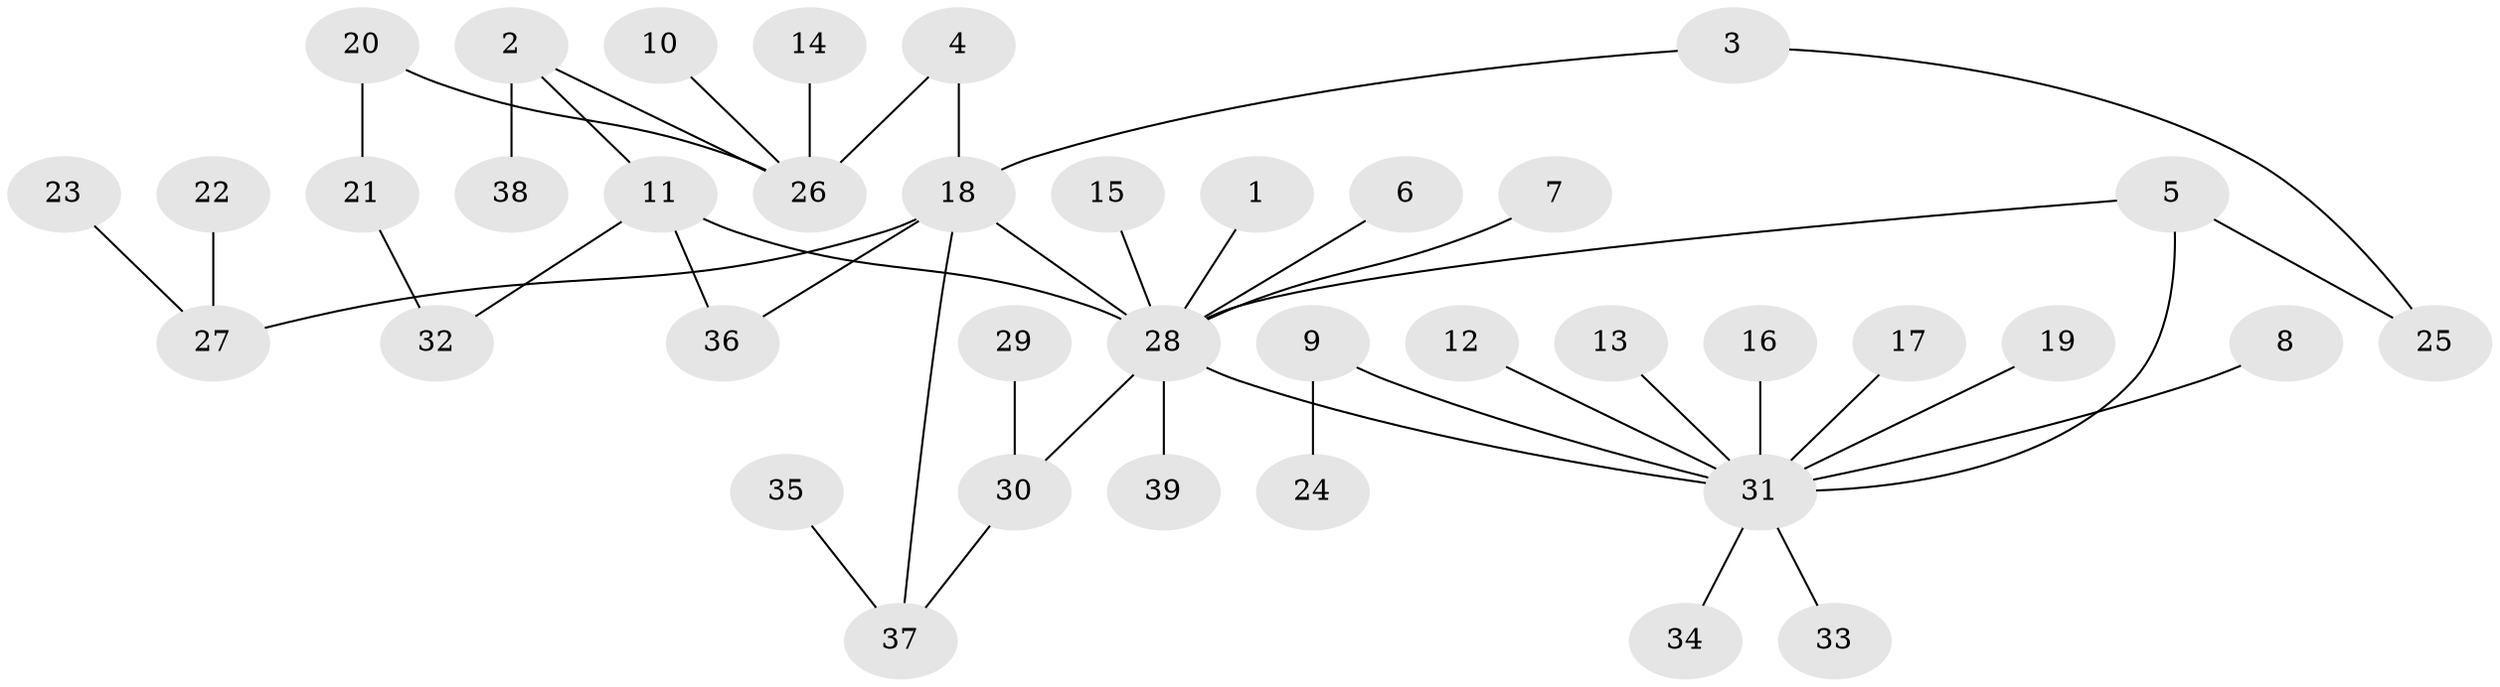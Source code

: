 // original degree distribution, {12: 0.012987012987012988, 13: 0.012987012987012988, 3: 0.09090909090909091, 1: 0.5974025974025974, 8: 0.012987012987012988, 6: 0.012987012987012988, 7: 0.012987012987012988, 2: 0.18181818181818182, 4: 0.025974025974025976, 5: 0.03896103896103896}
// Generated by graph-tools (version 1.1) at 2025/36/03/04/25 23:36:40]
// undirected, 39 vertices, 44 edges
graph export_dot {
  node [color=gray90,style=filled];
  1;
  2;
  3;
  4;
  5;
  6;
  7;
  8;
  9;
  10;
  11;
  12;
  13;
  14;
  15;
  16;
  17;
  18;
  19;
  20;
  21;
  22;
  23;
  24;
  25;
  26;
  27;
  28;
  29;
  30;
  31;
  32;
  33;
  34;
  35;
  36;
  37;
  38;
  39;
  1 -- 28 [weight=1.0];
  2 -- 11 [weight=1.0];
  2 -- 26 [weight=1.0];
  2 -- 38 [weight=1.0];
  3 -- 18 [weight=1.0];
  3 -- 25 [weight=1.0];
  4 -- 18 [weight=1.0];
  4 -- 26 [weight=1.0];
  5 -- 25 [weight=1.0];
  5 -- 28 [weight=1.0];
  5 -- 31 [weight=1.0];
  6 -- 28 [weight=1.0];
  7 -- 28 [weight=1.0];
  8 -- 31 [weight=1.0];
  9 -- 24 [weight=1.0];
  9 -- 31 [weight=1.0];
  10 -- 26 [weight=1.0];
  11 -- 28 [weight=1.0];
  11 -- 32 [weight=1.0];
  11 -- 36 [weight=1.0];
  12 -- 31 [weight=1.0];
  13 -- 31 [weight=1.0];
  14 -- 26 [weight=1.0];
  15 -- 28 [weight=1.0];
  16 -- 31 [weight=1.0];
  17 -- 31 [weight=1.0];
  18 -- 27 [weight=1.0];
  18 -- 28 [weight=1.0];
  18 -- 36 [weight=1.0];
  18 -- 37 [weight=1.0];
  19 -- 31 [weight=1.0];
  20 -- 21 [weight=1.0];
  20 -- 26 [weight=1.0];
  21 -- 32 [weight=1.0];
  22 -- 27 [weight=1.0];
  23 -- 27 [weight=1.0];
  28 -- 30 [weight=1.0];
  28 -- 31 [weight=1.0];
  28 -- 39 [weight=1.0];
  29 -- 30 [weight=1.0];
  30 -- 37 [weight=1.0];
  31 -- 33 [weight=1.0];
  31 -- 34 [weight=1.0];
  35 -- 37 [weight=1.0];
}
